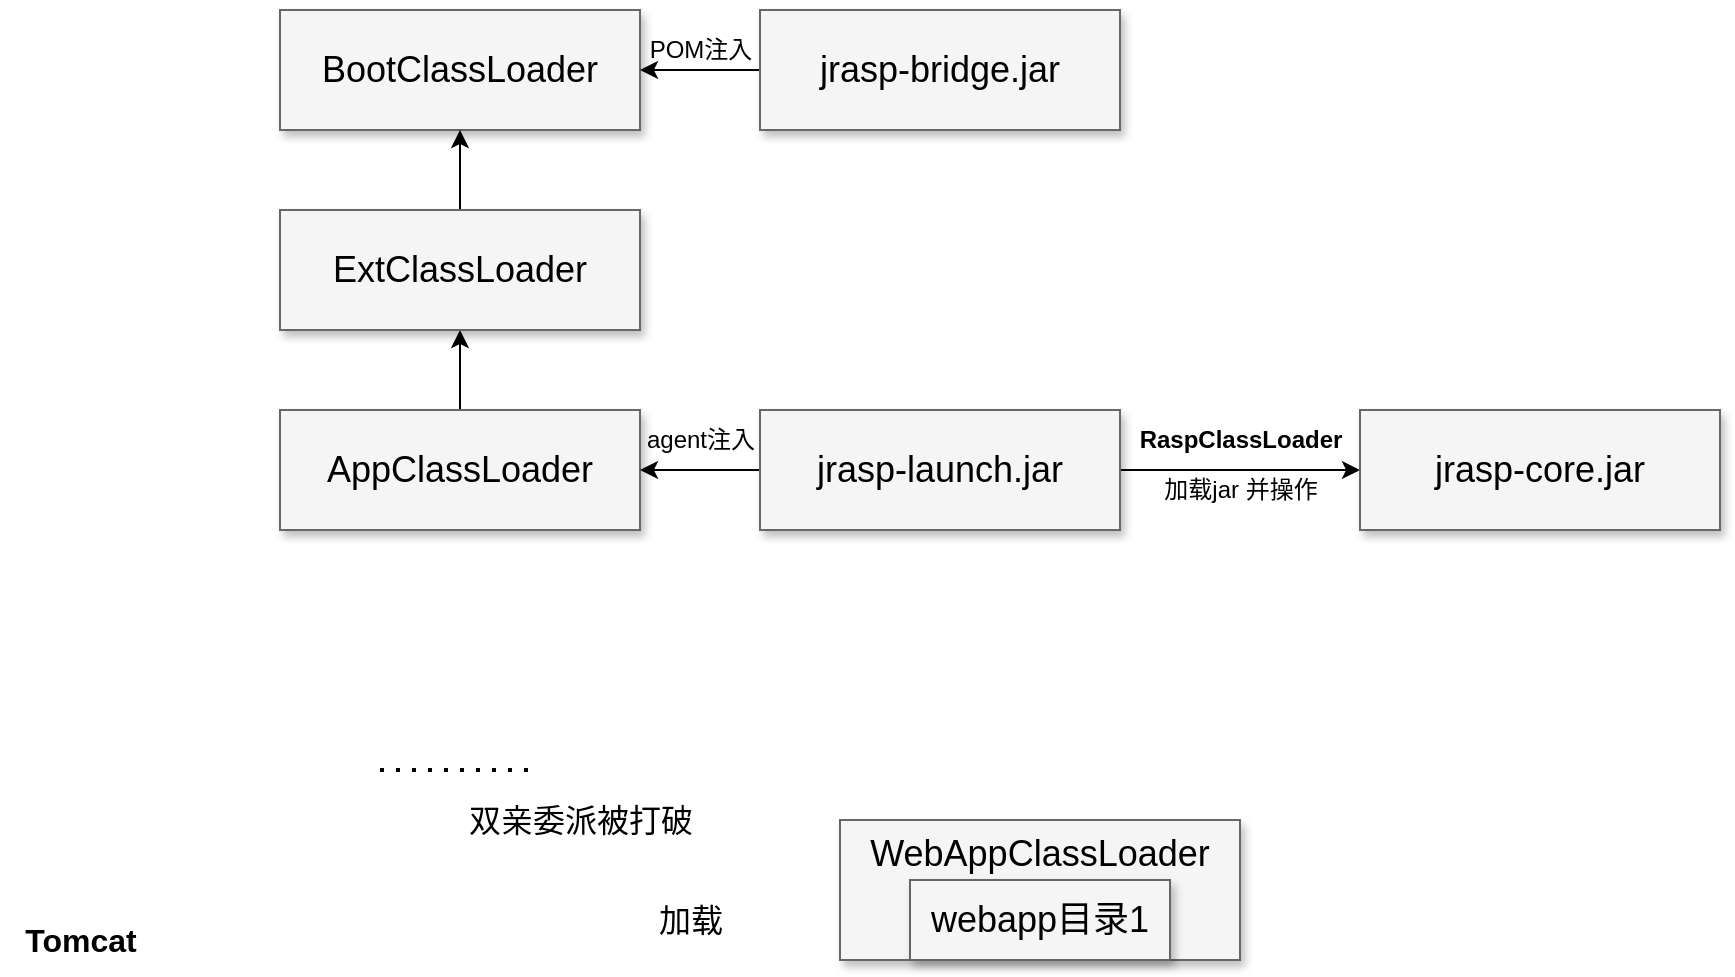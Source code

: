 <mxfile version="20.8.21" type="github">
  <diagram name="Page-1" id="90a13364-a465-7bf4-72fc-28e22215d7a0">
    <mxGraphModel dx="1386" dy="738" grid="1" gridSize="10" guides="1" tooltips="1" connect="1" arrows="1" fold="1" page="1" pageScale="1.5" pageWidth="1169" pageHeight="826" background="none" math="0" shadow="0">
      <root>
        <mxCell id="0" style=";html=1;" />
        <mxCell id="1" style=";html=1;" parent="0" />
        <mxCell id="3a17f1ce550125da-2" value="BootClassLoader" style="whiteSpace=wrap;html=1;shadow=1;fontSize=18;fillColor=#f5f5f5;strokeColor=#666666;" parent="1" vertex="1">
          <mxGeometry x="400" y="480" width="180" height="60" as="geometry" />
        </mxCell>
        <mxCell id="3qnC3IV7WDDyGed35CzW-2" value="" style="edgeStyle=orthogonalEdgeStyle;rounded=0;orthogonalLoop=1;jettySize=auto;html=1;" edge="1" parent="1" source="3qnC3IV7WDDyGed35CzW-1" target="3a17f1ce550125da-2">
          <mxGeometry relative="1" as="geometry" />
        </mxCell>
        <mxCell id="3qnC3IV7WDDyGed35CzW-1" value="jrasp-bridge.jar" style="whiteSpace=wrap;html=1;shadow=1;fontSize=18;fillColor=#f5f5f5;strokeColor=#666666;" vertex="1" parent="1">
          <mxGeometry x="640" y="480" width="180" height="60" as="geometry" />
        </mxCell>
        <mxCell id="3qnC3IV7WDDyGed35CzW-3" value="POM注入" style="text;html=1;align=center;verticalAlign=middle;resizable=0;points=[];autosize=1;strokeColor=none;fillColor=none;" vertex="1" parent="1">
          <mxGeometry x="575" y="485" width="70" height="30" as="geometry" />
        </mxCell>
        <mxCell id="3qnC3IV7WDDyGed35CzW-14" value="" style="edgeStyle=orthogonalEdgeStyle;rounded=0;orthogonalLoop=1;jettySize=auto;html=1;" edge="1" parent="1" source="3qnC3IV7WDDyGed35CzW-4" target="3qnC3IV7WDDyGed35CzW-12">
          <mxGeometry relative="1" as="geometry" />
        </mxCell>
        <mxCell id="3qnC3IV7WDDyGed35CzW-4" value="AppClassLoader" style="whiteSpace=wrap;html=1;shadow=1;fontSize=18;fillColor=#f5f5f5;strokeColor=#666666;" vertex="1" parent="1">
          <mxGeometry x="400" y="680" width="180" height="60" as="geometry" />
        </mxCell>
        <mxCell id="3qnC3IV7WDDyGed35CzW-6" value="" style="edgeStyle=orthogonalEdgeStyle;rounded=0;orthogonalLoop=1;jettySize=auto;html=1;" edge="1" parent="1" source="3qnC3IV7WDDyGed35CzW-5" target="3qnC3IV7WDDyGed35CzW-4">
          <mxGeometry relative="1" as="geometry" />
        </mxCell>
        <mxCell id="3qnC3IV7WDDyGed35CzW-9" value="" style="edgeStyle=orthogonalEdgeStyle;rounded=0;orthogonalLoop=1;jettySize=auto;html=1;" edge="1" parent="1" source="3qnC3IV7WDDyGed35CzW-5" target="3qnC3IV7WDDyGed35CzW-8">
          <mxGeometry relative="1" as="geometry" />
        </mxCell>
        <mxCell id="3qnC3IV7WDDyGed35CzW-5" value="jrasp-launch.jar" style="whiteSpace=wrap;html=1;shadow=1;fontSize=18;fillColor=#f5f5f5;strokeColor=#666666;" vertex="1" parent="1">
          <mxGeometry x="640" y="680" width="180" height="60" as="geometry" />
        </mxCell>
        <mxCell id="3qnC3IV7WDDyGed35CzW-7" value="agent注入" style="text;html=1;align=center;verticalAlign=middle;resizable=0;points=[];autosize=1;strokeColor=none;fillColor=none;" vertex="1" parent="1">
          <mxGeometry x="570" y="680" width="80" height="30" as="geometry" />
        </mxCell>
        <mxCell id="3qnC3IV7WDDyGed35CzW-8" value="jrasp-core.jar" style="whiteSpace=wrap;html=1;shadow=1;fontSize=18;fillColor=#f5f5f5;strokeColor=#666666;" vertex="1" parent="1">
          <mxGeometry x="940" y="680" width="180" height="60" as="geometry" />
        </mxCell>
        <mxCell id="3qnC3IV7WDDyGed35CzW-10" value="RaspClassLoader" style="text;html=1;align=center;verticalAlign=middle;resizable=0;points=[];autosize=1;strokeColor=none;fillColor=none;fontStyle=1" vertex="1" parent="1">
          <mxGeometry x="820" y="680" width="120" height="30" as="geometry" />
        </mxCell>
        <mxCell id="3qnC3IV7WDDyGed35CzW-13" value="" style="edgeStyle=orthogonalEdgeStyle;rounded=0;orthogonalLoop=1;jettySize=auto;html=1;" edge="1" parent="1" source="3qnC3IV7WDDyGed35CzW-12" target="3a17f1ce550125da-2">
          <mxGeometry relative="1" as="geometry" />
        </mxCell>
        <mxCell id="3qnC3IV7WDDyGed35CzW-12" value="ExtClassLoader" style="whiteSpace=wrap;html=1;shadow=1;fontSize=18;fillColor=#f5f5f5;strokeColor=#666666;" vertex="1" parent="1">
          <mxGeometry x="400" y="580" width="180" height="60" as="geometry" />
        </mxCell>
        <mxCell id="3qnC3IV7WDDyGed35CzW-15" value="加载jar 并操作" style="text;html=1;align=center;verticalAlign=middle;resizable=0;points=[];autosize=1;strokeColor=none;fillColor=none;" vertex="1" parent="1">
          <mxGeometry x="830" y="705" width="100" height="30" as="geometry" />
        </mxCell>
        <mxCell id="3qnC3IV7WDDyGed35CzW-17" value="&lt;b style=&quot;font-size: 16px;&quot;&gt;Tomcat&lt;/b&gt;" style="text;html=1;align=center;verticalAlign=middle;resizable=0;points=[];autosize=1;strokeColor=none;fillColor=none;fontSize=16;" vertex="1" parent="1">
          <mxGeometry x="260" y="930" width="80" height="30" as="geometry" />
        </mxCell>
        <mxCell id="3qnC3IV7WDDyGed35CzW-25" value="双亲委派被打破" style="text;html=1;align=center;verticalAlign=middle;resizable=0;points=[];autosize=1;strokeColor=none;fillColor=none;fontSize=16;" vertex="1" parent="1">
          <mxGeometry x="480" y="870" width="140" height="30" as="geometry" />
        </mxCell>
        <mxCell id="3qnC3IV7WDDyGed35CzW-26" value="" style="endArrow=none;dashed=1;html=1;dashPattern=1 3;strokeWidth=2;rounded=0;fontSize=16;" edge="1" parent="1">
          <mxGeometry width="50" height="50" relative="1" as="geometry">
            <mxPoint x="450" y="860" as="sourcePoint" />
            <mxPoint x="525" y="860" as="targetPoint" />
          </mxGeometry>
        </mxCell>
        <mxCell id="3qnC3IV7WDDyGed35CzW-20" value="加载" style="text;html=1;align=center;verticalAlign=middle;resizable=0;points=[];autosize=1;strokeColor=none;fillColor=none;fontSize=16;" vertex="1" parent="1">
          <mxGeometry x="575" y="920" width="60" height="30" as="geometry" />
        </mxCell>
        <mxCell id="3qnC3IV7WDDyGed35CzW-35" value="" style="group" vertex="1" connectable="0" parent="1">
          <mxGeometry x="680" y="885" width="200" height="70" as="geometry" />
        </mxCell>
        <mxCell id="3qnC3IV7WDDyGed35CzW-16" value="WebAppClassLoader" style="whiteSpace=wrap;html=1;shadow=1;fontSize=18;fillColor=#f5f5f5;strokeColor=#666666;verticalAlign=top;" vertex="1" parent="3qnC3IV7WDDyGed35CzW-35">
          <mxGeometry width="200" height="70" as="geometry" />
        </mxCell>
        <mxCell id="3qnC3IV7WDDyGed35CzW-18" value="webapp目录1" style="whiteSpace=wrap;html=1;shadow=1;fontSize=18;fillColor=#f5f5f5;strokeColor=#666666;" vertex="1" parent="3qnC3IV7WDDyGed35CzW-35">
          <mxGeometry x="35" y="30" width="130" height="40" as="geometry" />
        </mxCell>
      </root>
    </mxGraphModel>
  </diagram>
</mxfile>
